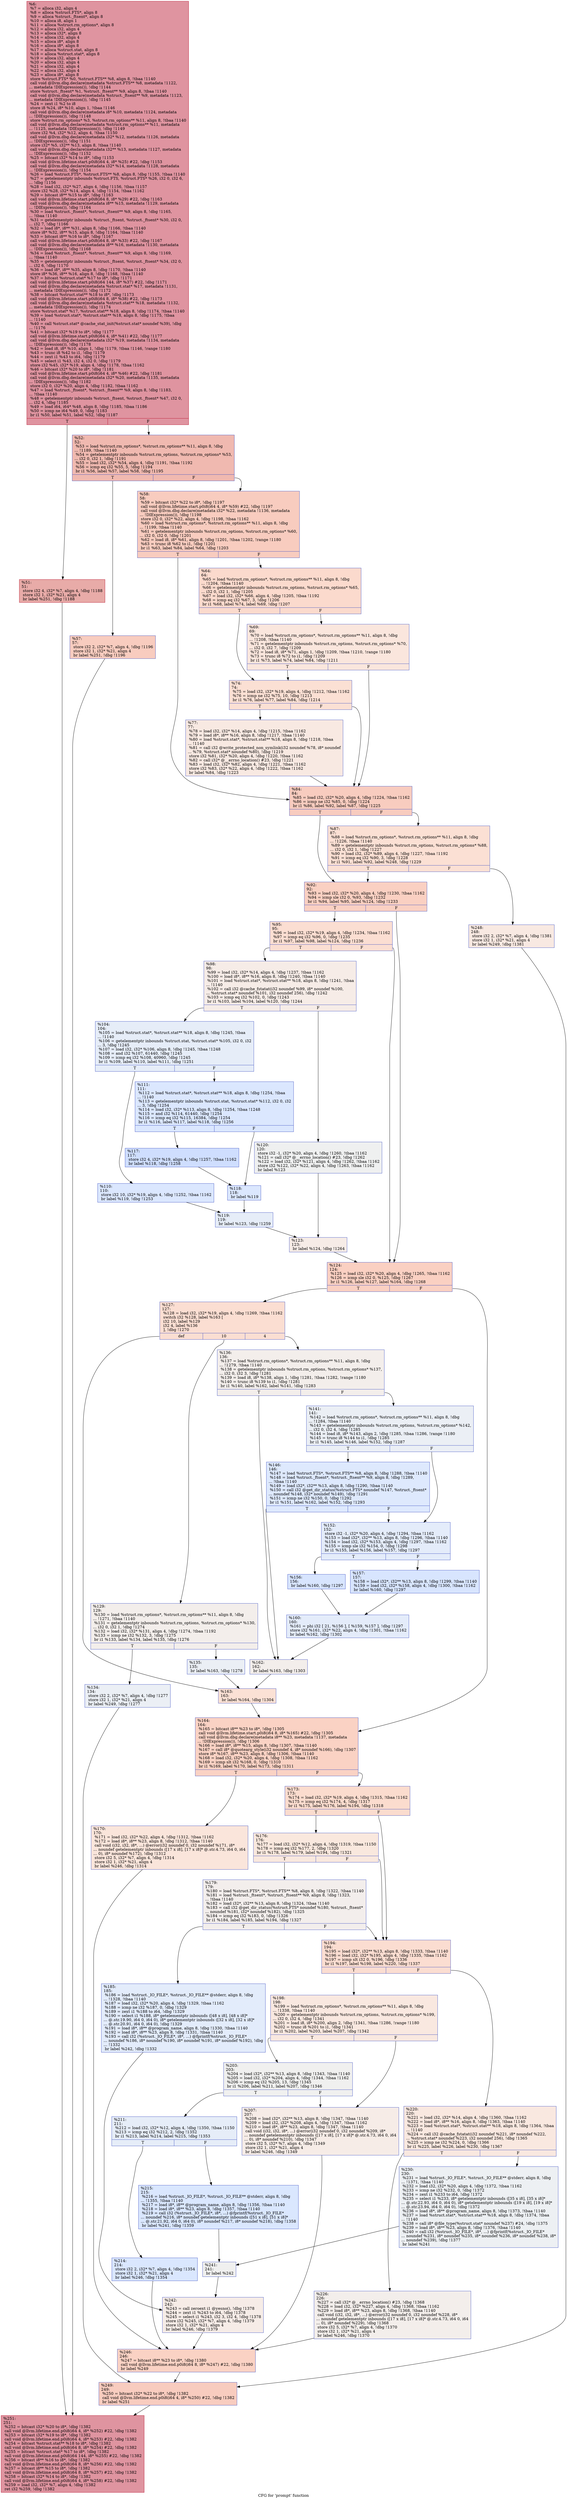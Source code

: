 digraph "CFG for 'prompt' function" {
	label="CFG for 'prompt' function";

	Node0x1ca18a0 [shape=record,color="#b70d28ff", style=filled, fillcolor="#b70d2870",label="{%6:\l  %7 = alloca i32, align 4\l  %8 = alloca %struct.FTS*, align 8\l  %9 = alloca %struct._ftsent*, align 8\l  %10 = alloca i8, align 1\l  %11 = alloca %struct.rm_options*, align 8\l  %12 = alloca i32, align 4\l  %13 = alloca i32*, align 8\l  %14 = alloca i32, align 4\l  %15 = alloca i8*, align 8\l  %16 = alloca i8*, align 8\l  %17 = alloca %struct.stat, align 8\l  %18 = alloca %struct.stat*, align 8\l  %19 = alloca i32, align 4\l  %20 = alloca i32, align 4\l  %21 = alloca i32, align 4\l  %22 = alloca i32, align 4\l  %23 = alloca i8*, align 8\l  store %struct.FTS* %0, %struct.FTS** %8, align 8, !tbaa !1140\l  call void @llvm.dbg.declare(metadata %struct.FTS** %8, metadata !1122,\l... metadata !DIExpression()), !dbg !1144\l  store %struct._ftsent* %1, %struct._ftsent** %9, align 8, !tbaa !1140\l  call void @llvm.dbg.declare(metadata %struct._ftsent** %9, metadata !1123,\l... metadata !DIExpression()), !dbg !1145\l  %24 = zext i1 %2 to i8\l  store i8 %24, i8* %10, align 1, !tbaa !1146\l  call void @llvm.dbg.declare(metadata i8* %10, metadata !1124, metadata\l... !DIExpression()), !dbg !1148\l  store %struct.rm_options* %3, %struct.rm_options** %11, align 8, !tbaa !1140\l  call void @llvm.dbg.declare(metadata %struct.rm_options** %11, metadata\l... !1125, metadata !DIExpression()), !dbg !1149\l  store i32 %4, i32* %12, align 4, !tbaa !1150\l  call void @llvm.dbg.declare(metadata i32* %12, metadata !1126, metadata\l... !DIExpression()), !dbg !1151\l  store i32* %5, i32** %13, align 8, !tbaa !1140\l  call void @llvm.dbg.declare(metadata i32** %13, metadata !1127, metadata\l... !DIExpression()), !dbg !1152\l  %25 = bitcast i32* %14 to i8*, !dbg !1153\l  call void @llvm.lifetime.start.p0i8(i64 4, i8* %25) #22, !dbg !1153\l  call void @llvm.dbg.declare(metadata i32* %14, metadata !1128, metadata\l... !DIExpression()), !dbg !1154\l  %26 = load %struct.FTS*, %struct.FTS** %8, align 8, !dbg !1155, !tbaa !1140\l  %27 = getelementptr inbounds %struct.FTS, %struct.FTS* %26, i32 0, i32 6,\l... !dbg !1156\l  %28 = load i32, i32* %27, align 4, !dbg !1156, !tbaa !1157\l  store i32 %28, i32* %14, align 4, !dbg !1154, !tbaa !1162\l  %29 = bitcast i8** %15 to i8*, !dbg !1163\l  call void @llvm.lifetime.start.p0i8(i64 8, i8* %29) #22, !dbg !1163\l  call void @llvm.dbg.declare(metadata i8** %15, metadata !1129, metadata\l... !DIExpression()), !dbg !1164\l  %30 = load %struct._ftsent*, %struct._ftsent** %9, align 8, !dbg !1165,\l... !tbaa !1140\l  %31 = getelementptr inbounds %struct._ftsent, %struct._ftsent* %30, i32 0,\l... i32 7, !dbg !1166\l  %32 = load i8*, i8** %31, align 8, !dbg !1166, !tbaa !1140\l  store i8* %32, i8** %15, align 8, !dbg !1164, !tbaa !1140\l  %33 = bitcast i8** %16 to i8*, !dbg !1167\l  call void @llvm.lifetime.start.p0i8(i64 8, i8* %33) #22, !dbg !1167\l  call void @llvm.dbg.declare(metadata i8** %16, metadata !1130, metadata\l... !DIExpression()), !dbg !1168\l  %34 = load %struct._ftsent*, %struct._ftsent** %9, align 8, !dbg !1169,\l... !tbaa !1140\l  %35 = getelementptr inbounds %struct._ftsent, %struct._ftsent* %34, i32 0,\l... i32 6, !dbg !1170\l  %36 = load i8*, i8** %35, align 8, !dbg !1170, !tbaa !1140\l  store i8* %36, i8** %16, align 8, !dbg !1168, !tbaa !1140\l  %37 = bitcast %struct.stat* %17 to i8*, !dbg !1171\l  call void @llvm.lifetime.start.p0i8(i64 144, i8* %37) #22, !dbg !1171\l  call void @llvm.dbg.declare(metadata %struct.stat* %17, metadata !1131,\l... metadata !DIExpression()), !dbg !1172\l  %38 = bitcast %struct.stat** %18 to i8*, !dbg !1173\l  call void @llvm.lifetime.start.p0i8(i64 8, i8* %38) #22, !dbg !1173\l  call void @llvm.dbg.declare(metadata %struct.stat** %18, metadata !1132,\l... metadata !DIExpression()), !dbg !1174\l  store %struct.stat* %17, %struct.stat** %18, align 8, !dbg !1174, !tbaa !1140\l  %39 = load %struct.stat*, %struct.stat** %18, align 8, !dbg !1175, !tbaa\l... !1140\l  %40 = call %struct.stat* @cache_stat_init(%struct.stat* noundef %39), !dbg\l... !1176\l  %41 = bitcast i32* %19 to i8*, !dbg !1177\l  call void @llvm.lifetime.start.p0i8(i64 4, i8* %41) #22, !dbg !1177\l  call void @llvm.dbg.declare(metadata i32* %19, metadata !1134, metadata\l... !DIExpression()), !dbg !1178\l  %42 = load i8, i8* %10, align 1, !dbg !1179, !tbaa !1146, !range !1180\l  %43 = trunc i8 %42 to i1, !dbg !1179\l  %44 = zext i1 %43 to i64, !dbg !1179\l  %45 = select i1 %43, i32 4, i32 0, !dbg !1179\l  store i32 %45, i32* %19, align 4, !dbg !1178, !tbaa !1162\l  %46 = bitcast i32* %20 to i8*, !dbg !1181\l  call void @llvm.lifetime.start.p0i8(i64 4, i8* %46) #22, !dbg !1181\l  call void @llvm.dbg.declare(metadata i32* %20, metadata !1135, metadata\l... !DIExpression()), !dbg !1182\l  store i32 0, i32* %20, align 4, !dbg !1182, !tbaa !1162\l  %47 = load %struct._ftsent*, %struct._ftsent** %9, align 8, !dbg !1183,\l... !tbaa !1140\l  %48 = getelementptr inbounds %struct._ftsent, %struct._ftsent* %47, i32 0,\l... i32 4, !dbg !1185\l  %49 = load i64, i64* %48, align 8, !dbg !1185, !tbaa !1186\l  %50 = icmp ne i64 %49, 0, !dbg !1183\l  br i1 %50, label %51, label %52, !dbg !1187\l|{<s0>T|<s1>F}}"];
	Node0x1ca18a0:s0 -> Node0x1ca18f0;
	Node0x1ca18a0:s1 -> Node0x1ca1940;
	Node0x1ca18f0 [shape=record,color="#b70d28ff", style=filled, fillcolor="#cc403a70",label="{%51:\l51:                                               \l  store i32 4, i32* %7, align 4, !dbg !1188\l  store i32 1, i32* %21, align 4\l  br label %251, !dbg !1188\l}"];
	Node0x1ca18f0 -> Node0x1ca2a70;
	Node0x1ca1940 [shape=record,color="#3d50c3ff", style=filled, fillcolor="#de614d70",label="{%52:\l52:                                               \l  %53 = load %struct.rm_options*, %struct.rm_options** %11, align 8, !dbg\l... !1189, !tbaa !1140\l  %54 = getelementptr inbounds %struct.rm_options, %struct.rm_options* %53,\l... i32 0, i32 1, !dbg !1191\l  %55 = load i32, i32* %54, align 4, !dbg !1191, !tbaa !1192\l  %56 = icmp eq i32 %55, 5, !dbg !1194\l  br i1 %56, label %57, label %58, !dbg !1195\l|{<s0>T|<s1>F}}"];
	Node0x1ca1940:s0 -> Node0x1ca1990;
	Node0x1ca1940:s1 -> Node0x1ca19e0;
	Node0x1ca1990 [shape=record,color="#3d50c3ff", style=filled, fillcolor="#f08b6e70",label="{%57:\l57:                                               \l  store i32 2, i32* %7, align 4, !dbg !1196\l  store i32 1, i32* %21, align 4\l  br label %251, !dbg !1196\l}"];
	Node0x1ca1990 -> Node0x1ca2a70;
	Node0x1ca19e0 [shape=record,color="#3d50c3ff", style=filled, fillcolor="#f08b6e70",label="{%58:\l58:                                               \l  %59 = bitcast i32* %22 to i8*, !dbg !1197\l  call void @llvm.lifetime.start.p0i8(i64 4, i8* %59) #22, !dbg !1197\l  call void @llvm.dbg.declare(metadata i32* %22, metadata !1136, metadata\l... !DIExpression()), !dbg !1198\l  store i32 0, i32* %22, align 4, !dbg !1198, !tbaa !1162\l  %60 = load %struct.rm_options*, %struct.rm_options** %11, align 8, !dbg\l... !1199, !tbaa !1140\l  %61 = getelementptr inbounds %struct.rm_options, %struct.rm_options* %60,\l... i32 0, i32 0, !dbg !1201\l  %62 = load i8, i8* %61, align 8, !dbg !1201, !tbaa !1202, !range !1180\l  %63 = trunc i8 %62 to i1, !dbg !1201\l  br i1 %63, label %84, label %64, !dbg !1203\l|{<s0>T|<s1>F}}"];
	Node0x1ca19e0:s0 -> Node0x1ca1b70;
	Node0x1ca19e0:s1 -> Node0x1ca1a30;
	Node0x1ca1a30 [shape=record,color="#3d50c3ff", style=filled, fillcolor="#f7ac8e70",label="{%64:\l64:                                               \l  %65 = load %struct.rm_options*, %struct.rm_options** %11, align 8, !dbg\l... !1204, !tbaa !1140\l  %66 = getelementptr inbounds %struct.rm_options, %struct.rm_options* %65,\l... i32 0, i32 1, !dbg !1205\l  %67 = load i32, i32* %66, align 4, !dbg !1205, !tbaa !1192\l  %68 = icmp eq i32 %67, 3, !dbg !1206\l  br i1 %68, label %74, label %69, !dbg !1207\l|{<s0>T|<s1>F}}"];
	Node0x1ca1a30:s0 -> Node0x1ca1ad0;
	Node0x1ca1a30:s1 -> Node0x1ca1a80;
	Node0x1ca1a80 [shape=record,color="#3d50c3ff", style=filled, fillcolor="#f3c7b170",label="{%69:\l69:                                               \l  %70 = load %struct.rm_options*, %struct.rm_options** %11, align 8, !dbg\l... !1208, !tbaa !1140\l  %71 = getelementptr inbounds %struct.rm_options, %struct.rm_options* %70,\l... i32 0, i32 7, !dbg !1209\l  %72 = load i8, i8* %71, align 1, !dbg !1209, !tbaa !1210, !range !1180\l  %73 = trunc i8 %72 to i1, !dbg !1209\l  br i1 %73, label %74, label %84, !dbg !1211\l|{<s0>T|<s1>F}}"];
	Node0x1ca1a80:s0 -> Node0x1ca1ad0;
	Node0x1ca1a80:s1 -> Node0x1ca1b70;
	Node0x1ca1ad0 [shape=record,color="#3d50c3ff", style=filled, fillcolor="#f7b99e70",label="{%74:\l74:                                               \l  %75 = load i32, i32* %19, align 4, !dbg !1212, !tbaa !1162\l  %76 = icmp ne i32 %75, 10, !dbg !1213\l  br i1 %76, label %77, label %84, !dbg !1214\l|{<s0>T|<s1>F}}"];
	Node0x1ca1ad0:s0 -> Node0x1ca1b20;
	Node0x1ca1ad0:s1 -> Node0x1ca1b70;
	Node0x1ca1b20 [shape=record,color="#3d50c3ff", style=filled, fillcolor="#efcebd70",label="{%77:\l77:                                               \l  %78 = load i32, i32* %14, align 4, !dbg !1215, !tbaa !1162\l  %79 = load i8*, i8** %16, align 8, !dbg !1217, !tbaa !1140\l  %80 = load %struct.stat*, %struct.stat** %18, align 8, !dbg !1218, !tbaa\l... !1140\l  %81 = call i32 @write_protected_non_symlink(i32 noundef %78, i8* noundef\l... %79, %struct.stat* noundef %80), !dbg !1219\l  store i32 %81, i32* %20, align 4, !dbg !1220, !tbaa !1162\l  %82 = call i32* @__errno_location() #23, !dbg !1221\l  %83 = load i32, i32* %82, align 4, !dbg !1221, !tbaa !1162\l  store i32 %83, i32* %22, align 4, !dbg !1222, !tbaa !1162\l  br label %84, !dbg !1223\l}"];
	Node0x1ca1b20 -> Node0x1ca1b70;
	Node0x1ca1b70 [shape=record,color="#3d50c3ff", style=filled, fillcolor="#f08b6e70",label="{%84:\l84:                                               \l  %85 = load i32, i32* %20, align 4, !dbg !1224, !tbaa !1162\l  %86 = icmp ne i32 %85, 0, !dbg !1224\l  br i1 %86, label %92, label %87, !dbg !1225\l|{<s0>T|<s1>F}}"];
	Node0x1ca1b70:s0 -> Node0x1ca1c10;
	Node0x1ca1b70:s1 -> Node0x1ca1bc0;
	Node0x1ca1bc0 [shape=record,color="#3d50c3ff", style=filled, fillcolor="#f7b99e70",label="{%87:\l87:                                               \l  %88 = load %struct.rm_options*, %struct.rm_options** %11, align 8, !dbg\l... !1226, !tbaa !1140\l  %89 = getelementptr inbounds %struct.rm_options, %struct.rm_options* %88,\l... i32 0, i32 1, !dbg !1227\l  %90 = load i32, i32* %89, align 4, !dbg !1227, !tbaa !1192\l  %91 = icmp eq i32 %90, 3, !dbg !1228\l  br i1 %91, label %92, label %248, !dbg !1229\l|{<s0>T|<s1>F}}"];
	Node0x1ca1bc0:s0 -> Node0x1ca1c10;
	Node0x1ca1bc0:s1 -> Node0x1ca29d0;
	Node0x1ca1c10 [shape=record,color="#3d50c3ff", style=filled, fillcolor="#f3947570",label="{%92:\l92:                                               \l  %93 = load i32, i32* %20, align 4, !dbg !1230, !tbaa !1162\l  %94 = icmp sle i32 0, %93, !dbg !1232\l  br i1 %94, label %95, label %124, !dbg !1233\l|{<s0>T|<s1>F}}"];
	Node0x1ca1c10:s0 -> Node0x1ca1c60;
	Node0x1ca1c10:s1 -> Node0x1ca1f80;
	Node0x1ca1c60 [shape=record,color="#3d50c3ff", style=filled, fillcolor="#f7b59970",label="{%95:\l95:                                               \l  %96 = load i32, i32* %19, align 4, !dbg !1234, !tbaa !1162\l  %97 = icmp eq i32 %96, 0, !dbg !1235\l  br i1 %97, label %98, label %124, !dbg !1236\l|{<s0>T|<s1>F}}"];
	Node0x1ca1c60:s0 -> Node0x1ca1cb0;
	Node0x1ca1c60:s1 -> Node0x1ca1f80;
	Node0x1ca1cb0 [shape=record,color="#3d50c3ff", style=filled, fillcolor="#ead5c970",label="{%98:\l98:                                               \l  %99 = load i32, i32* %14, align 4, !dbg !1237, !tbaa !1162\l  %100 = load i8*, i8** %16, align 8, !dbg !1240, !tbaa !1140\l  %101 = load %struct.stat*, %struct.stat** %18, align 8, !dbg !1241, !tbaa\l... !1140\l  %102 = call i32 @cache_fstatat(i32 noundef %99, i8* noundef %100,\l... %struct.stat* noundef %101, i32 noundef 256), !dbg !1242\l  %103 = icmp eq i32 %102, 0, !dbg !1243\l  br i1 %103, label %104, label %120, !dbg !1244\l|{<s0>T|<s1>F}}"];
	Node0x1ca1cb0:s0 -> Node0x1ca1d00;
	Node0x1ca1cb0:s1 -> Node0x1ca1ee0;
	Node0x1ca1d00 [shape=record,color="#3d50c3ff", style=filled, fillcolor="#c7d7f070",label="{%104:\l104:                                              \l  %105 = load %struct.stat*, %struct.stat** %18, align 8, !dbg !1245, !tbaa\l... !1140\l  %106 = getelementptr inbounds %struct.stat, %struct.stat* %105, i32 0, i32\l... 3, !dbg !1245\l  %107 = load i32, i32* %106, align 8, !dbg !1245, !tbaa !1248\l  %108 = and i32 %107, 61440, !dbg !1245\l  %109 = icmp eq i32 %108, 40960, !dbg !1245\l  br i1 %109, label %110, label %111, !dbg !1251\l|{<s0>T|<s1>F}}"];
	Node0x1ca1d00:s0 -> Node0x1ca1d50;
	Node0x1ca1d00:s1 -> Node0x1ca1da0;
	Node0x1ca1d50 [shape=record,color="#3d50c3ff", style=filled, fillcolor="#aec9fc70",label="{%110:\l110:                                              \l  store i32 10, i32* %19, align 4, !dbg !1252, !tbaa !1162\l  br label %119, !dbg !1253\l}"];
	Node0x1ca1d50 -> Node0x1ca1e90;
	Node0x1ca1da0 [shape=record,color="#3d50c3ff", style=filled, fillcolor="#aec9fc70",label="{%111:\l111:                                              \l  %112 = load %struct.stat*, %struct.stat** %18, align 8, !dbg !1254, !tbaa\l... !1140\l  %113 = getelementptr inbounds %struct.stat, %struct.stat* %112, i32 0, i32\l... 3, !dbg !1254\l  %114 = load i32, i32* %113, align 8, !dbg !1254, !tbaa !1248\l  %115 = and i32 %114, 61440, !dbg !1254\l  %116 = icmp eq i32 %115, 16384, !dbg !1254\l  br i1 %116, label %117, label %118, !dbg !1256\l|{<s0>T|<s1>F}}"];
	Node0x1ca1da0:s0 -> Node0x1ca1df0;
	Node0x1ca1da0:s1 -> Node0x1ca1e40;
	Node0x1ca1df0 [shape=record,color="#3d50c3ff", style=filled, fillcolor="#93b5fe70",label="{%117:\l117:                                              \l  store i32 4, i32* %19, align 4, !dbg !1257, !tbaa !1162\l  br label %118, !dbg !1258\l}"];
	Node0x1ca1df0 -> Node0x1ca1e40;
	Node0x1ca1e40 [shape=record,color="#3d50c3ff", style=filled, fillcolor="#aec9fc70",label="{%118:\l118:                                              \l  br label %119\l}"];
	Node0x1ca1e40 -> Node0x1ca1e90;
	Node0x1ca1e90 [shape=record,color="#3d50c3ff", style=filled, fillcolor="#c7d7f070",label="{%119:\l119:                                              \l  br label %123, !dbg !1259\l}"];
	Node0x1ca1e90 -> Node0x1ca1f30;
	Node0x1ca1ee0 [shape=record,color="#3d50c3ff", style=filled, fillcolor="#dbdcde70",label="{%120:\l120:                                              \l  store i32 -1, i32* %20, align 4, !dbg !1260, !tbaa !1162\l  %121 = call i32* @__errno_location() #23, !dbg !1262\l  %122 = load i32, i32* %121, align 4, !dbg !1262, !tbaa !1162\l  store i32 %122, i32* %22, align 4, !dbg !1263, !tbaa !1162\l  br label %123\l}"];
	Node0x1ca1ee0 -> Node0x1ca1f30;
	Node0x1ca1f30 [shape=record,color="#3d50c3ff", style=filled, fillcolor="#ead5c970",label="{%123:\l123:                                              \l  br label %124, !dbg !1264\l}"];
	Node0x1ca1f30 -> Node0x1ca1f80;
	Node0x1ca1f80 [shape=record,color="#3d50c3ff", style=filled, fillcolor="#f3947570",label="{%124:\l124:                                              \l  %125 = load i32, i32* %20, align 4, !dbg !1265, !tbaa !1162\l  %126 = icmp sle i32 0, %125, !dbg !1267\l  br i1 %126, label %127, label %164, !dbg !1268\l|{<s0>T|<s1>F}}"];
	Node0x1ca1f80:s0 -> Node0x1ca1fd0;
	Node0x1ca1f80:s1 -> Node0x1ca23e0;
	Node0x1ca1fd0 [shape=record,color="#3d50c3ff", style=filled, fillcolor="#f7b59970",label="{%127:\l127:                                              \l  %128 = load i32, i32* %19, align 4, !dbg !1269, !tbaa !1162\l  switch i32 %128, label %163 [\l    i32 10, label %129\l    i32 4, label %136\l  ], !dbg !1270\l|{<s0>def|<s1>10|<s2>4}}"];
	Node0x1ca1fd0:s0 -> Node0x1ca2390;
	Node0x1ca1fd0:s1 -> Node0x1ca2020;
	Node0x1ca1fd0:s2 -> Node0x1ca2110;
	Node0x1ca2020 [shape=record,color="#3d50c3ff", style=filled, fillcolor="#e5d8d170",label="{%129:\l129:                                              \l  %130 = load %struct.rm_options*, %struct.rm_options** %11, align 8, !dbg\l... !1271, !tbaa !1140\l  %131 = getelementptr inbounds %struct.rm_options, %struct.rm_options* %130,\l... i32 0, i32 1, !dbg !1274\l  %132 = load i32, i32* %131, align 4, !dbg !1274, !tbaa !1192\l  %133 = icmp ne i32 %132, 3, !dbg !1275\l  br i1 %133, label %134, label %135, !dbg !1276\l|{<s0>T|<s1>F}}"];
	Node0x1ca2020:s0 -> Node0x1ca2070;
	Node0x1ca2020:s1 -> Node0x1ca20c0;
	Node0x1ca2070 [shape=record,color="#3d50c3ff", style=filled, fillcolor="#d1dae970",label="{%134:\l134:                                              \l  store i32 2, i32* %7, align 4, !dbg !1277\l  store i32 1, i32* %21, align 4\l  br label %249, !dbg !1277\l}"];
	Node0x1ca2070 -> Node0x1ca2a20;
	Node0x1ca20c0 [shape=record,color="#3d50c3ff", style=filled, fillcolor="#d1dae970",label="{%135:\l135:                                              \l  br label %163, !dbg !1278\l}"];
	Node0x1ca20c0 -> Node0x1ca2390;
	Node0x1ca2110 [shape=record,color="#3d50c3ff", style=filled, fillcolor="#e5d8d170",label="{%136:\l136:                                              \l  %137 = load %struct.rm_options*, %struct.rm_options** %11, align 8, !dbg\l... !1279, !tbaa !1140\l  %138 = getelementptr inbounds %struct.rm_options, %struct.rm_options* %137,\l... i32 0, i32 3, !dbg !1281\l  %139 = load i8, i8* %138, align 1, !dbg !1281, !tbaa !1282, !range !1180\l  %140 = trunc i8 %139 to i1, !dbg !1281\l  br i1 %140, label %162, label %141, !dbg !1283\l|{<s0>T|<s1>F}}"];
	Node0x1ca2110:s0 -> Node0x1ca2340;
	Node0x1ca2110:s1 -> Node0x1ca2160;
	Node0x1ca2160 [shape=record,color="#3d50c3ff", style=filled, fillcolor="#d1dae970",label="{%141:\l141:                                              \l  %142 = load %struct.rm_options*, %struct.rm_options** %11, align 8, !dbg\l... !1284, !tbaa !1140\l  %143 = getelementptr inbounds %struct.rm_options, %struct.rm_options* %142,\l... i32 0, i32 4, !dbg !1285\l  %144 = load i8, i8* %143, align 2, !dbg !1285, !tbaa !1286, !range !1180\l  %145 = trunc i8 %144 to i1, !dbg !1285\l  br i1 %145, label %146, label %152, !dbg !1287\l|{<s0>T|<s1>F}}"];
	Node0x1ca2160:s0 -> Node0x1ca21b0;
	Node0x1ca2160:s1 -> Node0x1ca2200;
	Node0x1ca21b0 [shape=record,color="#3d50c3ff", style=filled, fillcolor="#b5cdfa70",label="{%146:\l146:                                              \l  %147 = load %struct.FTS*, %struct.FTS** %8, align 8, !dbg !1288, !tbaa !1140\l  %148 = load %struct._ftsent*, %struct._ftsent** %9, align 8, !dbg !1289,\l... !tbaa !1140\l  %149 = load i32*, i32** %13, align 8, !dbg !1290, !tbaa !1140\l  %150 = call i32 @get_dir_status(%struct.FTS* noundef %147, %struct._ftsent*\l... noundef %148, i32* noundef %149), !dbg !1291\l  %151 = icmp ne i32 %150, 0, !dbg !1292\l  br i1 %151, label %162, label %152, !dbg !1293\l|{<s0>T|<s1>F}}"];
	Node0x1ca21b0:s0 -> Node0x1ca2340;
	Node0x1ca21b0:s1 -> Node0x1ca2200;
	Node0x1ca2200 [shape=record,color="#3d50c3ff", style=filled, fillcolor="#c1d4f470",label="{%152:\l152:                                              \l  store i32 -1, i32* %20, align 4, !dbg !1294, !tbaa !1162\l  %153 = load i32*, i32** %13, align 8, !dbg !1296, !tbaa !1140\l  %154 = load i32, i32* %153, align 4, !dbg !1297, !tbaa !1162\l  %155 = icmp sle i32 %154, 0, !dbg !1298\l  br i1 %155, label %156, label %157, !dbg !1297\l|{<s0>T|<s1>F}}"];
	Node0x1ca2200:s0 -> Node0x1ca2250;
	Node0x1ca2200:s1 -> Node0x1ca22a0;
	Node0x1ca2250 [shape=record,color="#3d50c3ff", style=filled, fillcolor="#a7c5fe70",label="{%156:\l156:                                              \l  br label %160, !dbg !1297\l}"];
	Node0x1ca2250 -> Node0x1ca22f0;
	Node0x1ca22a0 [shape=record,color="#3d50c3ff", style=filled, fillcolor="#a7c5fe70",label="{%157:\l157:                                              \l  %158 = load i32*, i32** %13, align 8, !dbg !1299, !tbaa !1140\l  %159 = load i32, i32* %158, align 4, !dbg !1300, !tbaa !1162\l  br label %160, !dbg !1297\l}"];
	Node0x1ca22a0 -> Node0x1ca22f0;
	Node0x1ca22f0 [shape=record,color="#3d50c3ff", style=filled, fillcolor="#c1d4f470",label="{%160:\l160:                                              \l  %161 = phi i32 [ 21, %156 ], [ %159, %157 ], !dbg !1297\l  store i32 %161, i32* %22, align 4, !dbg !1301, !tbaa !1162\l  br label %162, !dbg !1302\l}"];
	Node0x1ca22f0 -> Node0x1ca2340;
	Node0x1ca2340 [shape=record,color="#3d50c3ff", style=filled, fillcolor="#e5d8d170",label="{%162:\l162:                                              \l  br label %163, !dbg !1303\l}"];
	Node0x1ca2340 -> Node0x1ca2390;
	Node0x1ca2390 [shape=record,color="#3d50c3ff", style=filled, fillcolor="#f7bca170",label="{%163:\l163:                                              \l  br label %164, !dbg !1304\l}"];
	Node0x1ca2390 -> Node0x1ca23e0;
	Node0x1ca23e0 [shape=record,color="#3d50c3ff", style=filled, fillcolor="#f4987a70",label="{%164:\l164:                                              \l  %165 = bitcast i8** %23 to i8*, !dbg !1305\l  call void @llvm.lifetime.start.p0i8(i64 8, i8* %165) #22, !dbg !1305\l  call void @llvm.dbg.declare(metadata i8** %23, metadata !1137, metadata\l... !DIExpression()), !dbg !1306\l  %166 = load i8*, i8** %15, align 8, !dbg !1307, !tbaa !1140\l  %167 = call i8* @quotearg_style(i32 noundef 4, i8* noundef %166), !dbg !1307\l  store i8* %167, i8** %23, align 8, !dbg !1306, !tbaa !1140\l  %168 = load i32, i32* %20, align 4, !dbg !1308, !tbaa !1162\l  %169 = icmp slt i32 %168, 0, !dbg !1310\l  br i1 %169, label %170, label %173, !dbg !1311\l|{<s0>T|<s1>F}}"];
	Node0x1ca23e0:s0 -> Node0x1ca2430;
	Node0x1ca23e0:s1 -> Node0x1ca2480;
	Node0x1ca2430 [shape=record,color="#3d50c3ff", style=filled, fillcolor="#f4c5ad70",label="{%170:\l170:                                              \l  %171 = load i32, i32* %22, align 4, !dbg !1312, !tbaa !1162\l  %172 = load i8*, i8** %23, align 8, !dbg !1312, !tbaa !1140\l  call void (i32, i32, i8*, ...) @error(i32 noundef 0, i32 noundef %171, i8*\l... noundef getelementptr inbounds ([17 x i8], [17 x i8]* @.str.4.73, i64 0, i64\l... 0), i8* noundef %172), !dbg !1312\l  store i32 5, i32* %7, align 4, !dbg !1314\l  store i32 1, i32* %21, align 4\l  br label %246, !dbg !1314\l}"];
	Node0x1ca2430 -> Node0x1ca2980;
	Node0x1ca2480 [shape=record,color="#3d50c3ff", style=filled, fillcolor="#f7af9170",label="{%173:\l173:                                              \l  %174 = load i32, i32* %19, align 4, !dbg !1315, !tbaa !1162\l  %175 = icmp eq i32 %174, 4, !dbg !1317\l  br i1 %175, label %176, label %194, !dbg !1318\l|{<s0>T|<s1>F}}"];
	Node0x1ca2480:s0 -> Node0x1ca24d0;
	Node0x1ca2480:s1 -> Node0x1ca25c0;
	Node0x1ca24d0 [shape=record,color="#3d50c3ff", style=filled, fillcolor="#f2cab570",label="{%176:\l176:                                              \l  %177 = load i32, i32* %12, align 4, !dbg !1319, !tbaa !1150\l  %178 = icmp eq i32 %177, 2, !dbg !1320\l  br i1 %178, label %179, label %194, !dbg !1321\l|{<s0>T|<s1>F}}"];
	Node0x1ca24d0:s0 -> Node0x1ca2520;
	Node0x1ca24d0:s1 -> Node0x1ca25c0;
	Node0x1ca2520 [shape=record,color="#3d50c3ff", style=filled, fillcolor="#e3d9d370",label="{%179:\l179:                                              \l  %180 = load %struct.FTS*, %struct.FTS** %8, align 8, !dbg !1322, !tbaa !1140\l  %181 = load %struct._ftsent*, %struct._ftsent** %9, align 8, !dbg !1323,\l... !tbaa !1140\l  %182 = load i32*, i32** %13, align 8, !dbg !1324, !tbaa !1140\l  %183 = call i32 @get_dir_status(%struct.FTS* noundef %180, %struct._ftsent*\l... noundef %181, i32* noundef %182), !dbg !1325\l  %184 = icmp eq i32 %183, 0, !dbg !1326\l  br i1 %184, label %185, label %194, !dbg !1327\l|{<s0>T|<s1>F}}"];
	Node0x1ca2520:s0 -> Node0x1ca2570;
	Node0x1ca2520:s1 -> Node0x1ca25c0;
	Node0x1ca2570 [shape=record,color="#3d50c3ff", style=filled, fillcolor="#bfd3f670",label="{%185:\l185:                                              \l  %186 = load %struct._IO_FILE*, %struct._IO_FILE** @stderr, align 8, !dbg\l... !1328, !tbaa !1140\l  %187 = load i32, i32* %20, align 4, !dbg !1329, !tbaa !1162\l  %188 = icmp ne i32 %187, 0, !dbg !1329\l  %189 = zext i1 %188 to i64, !dbg !1329\l  %190 = select i1 %188, i8* getelementptr inbounds ([48 x i8], [48 x i8]*\l... @.str.19.90, i64 0, i64 0), i8* getelementptr inbounds ([32 x i8], [32 x i8]*\l... @.str.20.91, i64 0, i64 0), !dbg !1329\l  %191 = load i8*, i8** @program_name, align 8, !dbg !1330, !tbaa !1140\l  %192 = load i8*, i8** %23, align 8, !dbg !1331, !tbaa !1140\l  %193 = call i32 (%struct._IO_FILE*, i8*, ...) @fprintf(%struct._IO_FILE*\l... noundef %186, i8* noundef %190, i8* noundef %191, i8* noundef %192), !dbg\l... !1332\l  br label %242, !dbg !1332\l}"];
	Node0x1ca2570 -> Node0x1ca2930;
	Node0x1ca25c0 [shape=record,color="#3d50c3ff", style=filled, fillcolor="#f7b39670",label="{%194:\l194:                                              \l  %195 = load i32*, i32** %13, align 8, !dbg !1333, !tbaa !1140\l  %196 = load i32, i32* %195, align 4, !dbg !1335, !tbaa !1162\l  %197 = icmp slt i32 0, %196, !dbg !1336\l  br i1 %197, label %198, label %220, !dbg !1337\l|{<s0>T|<s1>F}}"];
	Node0x1ca25c0:s0 -> Node0x1ca2610;
	Node0x1ca25c0:s1 -> Node0x1ca27f0;
	Node0x1ca2610 [shape=record,color="#3d50c3ff", style=filled, fillcolor="#f1ccb870",label="{%198:\l198:                                              \l  %199 = load %struct.rm_options*, %struct.rm_options** %11, align 8, !dbg\l... !1338, !tbaa !1140\l  %200 = getelementptr inbounds %struct.rm_options, %struct.rm_options* %199,\l... i32 0, i32 4, !dbg !1341\l  %201 = load i8, i8* %200, align 2, !dbg !1341, !tbaa !1286, !range !1180\l  %202 = trunc i8 %201 to i1, !dbg !1341\l  br i1 %202, label %203, label %207, !dbg !1342\l|{<s0>T|<s1>F}}"];
	Node0x1ca2610:s0 -> Node0x1ca2660;
	Node0x1ca2610:s1 -> Node0x1ca26b0;
	Node0x1ca2660 [shape=record,color="#3d50c3ff", style=filled, fillcolor="#dedcdb70",label="{%203:\l203:                                              \l  %204 = load i32*, i32** %13, align 8, !dbg !1343, !tbaa !1140\l  %205 = load i32, i32* %204, align 4, !dbg !1344, !tbaa !1162\l  %206 = icmp eq i32 %205, 13, !dbg !1345\l  br i1 %206, label %211, label %207, !dbg !1346\l|{<s0>T|<s1>F}}"];
	Node0x1ca2660:s0 -> Node0x1ca2700;
	Node0x1ca2660:s1 -> Node0x1ca26b0;
	Node0x1ca26b0 [shape=record,color="#3d50c3ff", style=filled, fillcolor="#ead5c970",label="{%207:\l207:                                              \l  %208 = load i32*, i32** %13, align 8, !dbg !1347, !tbaa !1140\l  %209 = load i32, i32* %208, align 4, !dbg !1347, !tbaa !1162\l  %210 = load i8*, i8** %23, align 8, !dbg !1347, !tbaa !1140\l  call void (i32, i32, i8*, ...) @error(i32 noundef 0, i32 noundef %209, i8*\l... noundef getelementptr inbounds ([17 x i8], [17 x i8]* @.str.4.73, i64 0, i64\l... 0), i8* noundef %210), !dbg !1347\l  store i32 5, i32* %7, align 4, !dbg !1349\l  store i32 1, i32* %21, align 4\l  br label %246, !dbg !1349\l}"];
	Node0x1ca26b0 -> Node0x1ca2980;
	Node0x1ca2700 [shape=record,color="#3d50c3ff", style=filled, fillcolor="#c7d7f070",label="{%211:\l211:                                              \l  %212 = load i32, i32* %12, align 4, !dbg !1350, !tbaa !1150\l  %213 = icmp eq i32 %212, 2, !dbg !1352\l  br i1 %213, label %214, label %215, !dbg !1353\l|{<s0>T|<s1>F}}"];
	Node0x1ca2700:s0 -> Node0x1ca2750;
	Node0x1ca2700:s1 -> Node0x1ca27a0;
	Node0x1ca2750 [shape=record,color="#3d50c3ff", style=filled, fillcolor="#abc8fd70",label="{%214:\l214:                                              \l  store i32 2, i32* %7, align 4, !dbg !1354\l  store i32 1, i32* %21, align 4\l  br label %246, !dbg !1354\l}"];
	Node0x1ca2750 -> Node0x1ca2980;
	Node0x1ca27a0 [shape=record,color="#3d50c3ff", style=filled, fillcolor="#abc8fd70",label="{%215:\l215:                                              \l  %216 = load %struct._IO_FILE*, %struct._IO_FILE** @stderr, align 8, !dbg\l... !1355, !tbaa !1140\l  %217 = load i8*, i8** @program_name, align 8, !dbg !1356, !tbaa !1140\l  %218 = load i8*, i8** %23, align 8, !dbg !1357, !tbaa !1140\l  %219 = call i32 (%struct._IO_FILE*, i8*, ...) @fprintf(%struct._IO_FILE*\l... noundef %216, i8* noundef getelementptr inbounds ([51 x i8], [51 x i8]*\l... @.str.21.92, i64 0, i64 0), i8* noundef %217, i8* noundef %218), !dbg !1358\l  br label %241, !dbg !1359\l}"];
	Node0x1ca27a0 -> Node0x1ca28e0;
	Node0x1ca27f0 [shape=record,color="#3d50c3ff", style=filled, fillcolor="#f1ccb870",label="{%220:\l220:                                              \l  %221 = load i32, i32* %14, align 4, !dbg !1360, !tbaa !1162\l  %222 = load i8*, i8** %16, align 8, !dbg !1363, !tbaa !1140\l  %223 = load %struct.stat*, %struct.stat** %18, align 8, !dbg !1364, !tbaa\l... !1140\l  %224 = call i32 @cache_fstatat(i32 noundef %221, i8* noundef %222,\l... %struct.stat* noundef %223, i32 noundef 256), !dbg !1365\l  %225 = icmp ne i32 %224, 0, !dbg !1366\l  br i1 %225, label %226, label %230, !dbg !1367\l|{<s0>T|<s1>F}}"];
	Node0x1ca27f0:s0 -> Node0x1ca2840;
	Node0x1ca27f0:s1 -> Node0x1ca2890;
	Node0x1ca2840 [shape=record,color="#3d50c3ff", style=filled, fillcolor="#e5d8d170",label="{%226:\l226:                                              \l  %227 = call i32* @__errno_location() #23, !dbg !1368\l  %228 = load i32, i32* %227, align 4, !dbg !1368, !tbaa !1162\l  %229 = load i8*, i8** %23, align 8, !dbg !1368, !tbaa !1140\l  call void (i32, i32, i8*, ...) @error(i32 noundef 0, i32 noundef %228, i8*\l... noundef getelementptr inbounds ([17 x i8], [17 x i8]* @.str.4.73, i64 0, i64\l... 0), i8* noundef %229), !dbg !1368\l  store i32 5, i32* %7, align 4, !dbg !1370\l  store i32 1, i32* %21, align 4\l  br label %246, !dbg !1370\l}"];
	Node0x1ca2840 -> Node0x1ca2980;
	Node0x1ca2890 [shape=record,color="#3d50c3ff", style=filled, fillcolor="#d6dce470",label="{%230:\l230:                                              \l  %231 = load %struct._IO_FILE*, %struct._IO_FILE** @stderr, align 8, !dbg\l... !1371, !tbaa !1140\l  %232 = load i32, i32* %20, align 4, !dbg !1372, !tbaa !1162\l  %233 = icmp ne i32 %232, 0, !dbg !1372\l  %234 = zext i1 %233 to i64, !dbg !1372\l  %235 = select i1 %233, i8* getelementptr inbounds ([35 x i8], [35 x i8]*\l... @.str.22.93, i64 0, i64 0), i8* getelementptr inbounds ([19 x i8], [19 x i8]*\l... @.str.23.94, i64 0, i64 0), !dbg !1372\l  %236 = load i8*, i8** @program_name, align 8, !dbg !1373, !tbaa !1140\l  %237 = load %struct.stat*, %struct.stat** %18, align 8, !dbg !1374, !tbaa\l... !1140\l  %238 = call i8* @file_type(%struct.stat* noundef %237) #24, !dbg !1375\l  %239 = load i8*, i8** %23, align 8, !dbg !1376, !tbaa !1140\l  %240 = call i32 (%struct._IO_FILE*, i8*, ...) @fprintf(%struct._IO_FILE*\l... noundef %231, i8* noundef %235, i8* noundef %236, i8* noundef %238, i8*\l... noundef %239), !dbg !1377\l  br label %241\l}"];
	Node0x1ca2890 -> Node0x1ca28e0;
	Node0x1ca28e0 [shape=record,color="#3d50c3ff", style=filled, fillcolor="#dedcdb70",label="{%241:\l241:                                              \l  br label %242\l}"];
	Node0x1ca28e0 -> Node0x1ca2930;
	Node0x1ca2930 [shape=record,color="#3d50c3ff", style=filled, fillcolor="#ead5c970",label="{%242:\l242:                                              \l  %243 = call zeroext i1 @yesno(), !dbg !1378\l  %244 = zext i1 %243 to i64, !dbg !1378\l  %245 = select i1 %243, i32 3, i32 4, !dbg !1378\l  store i32 %245, i32* %7, align 4, !dbg !1379\l  store i32 1, i32* %21, align 4\l  br label %246, !dbg !1379\l}"];
	Node0x1ca2930 -> Node0x1ca2980;
	Node0x1ca2980 [shape=record,color="#3d50c3ff", style=filled, fillcolor="#f4987a70",label="{%246:\l246:                                              \l  %247 = bitcast i8** %23 to i8*, !dbg !1380\l  call void @llvm.lifetime.end.p0i8(i64 8, i8* %247) #22, !dbg !1380\l  br label %249\l}"];
	Node0x1ca2980 -> Node0x1ca2a20;
	Node0x1ca29d0 [shape=record,color="#3d50c3ff", style=filled, fillcolor="#efcebd70",label="{%248:\l248:                                              \l  store i32 2, i32* %7, align 4, !dbg !1381\l  store i32 1, i32* %21, align 4\l  br label %249, !dbg !1381\l}"];
	Node0x1ca29d0 -> Node0x1ca2a20;
	Node0x1ca2a20 [shape=record,color="#3d50c3ff", style=filled, fillcolor="#f08b6e70",label="{%249:\l249:                                              \l  %250 = bitcast i32* %22 to i8*, !dbg !1382\l  call void @llvm.lifetime.end.p0i8(i64 4, i8* %250) #22, !dbg !1382\l  br label %251\l}"];
	Node0x1ca2a20 -> Node0x1ca2a70;
	Node0x1ca2a70 [shape=record,color="#b70d28ff", style=filled, fillcolor="#b70d2870",label="{%251:\l251:                                              \l  %252 = bitcast i32* %20 to i8*, !dbg !1382\l  call void @llvm.lifetime.end.p0i8(i64 4, i8* %252) #22, !dbg !1382\l  %253 = bitcast i32* %19 to i8*, !dbg !1382\l  call void @llvm.lifetime.end.p0i8(i64 4, i8* %253) #22, !dbg !1382\l  %254 = bitcast %struct.stat** %18 to i8*, !dbg !1382\l  call void @llvm.lifetime.end.p0i8(i64 8, i8* %254) #22, !dbg !1382\l  %255 = bitcast %struct.stat* %17 to i8*, !dbg !1382\l  call void @llvm.lifetime.end.p0i8(i64 144, i8* %255) #22, !dbg !1382\l  %256 = bitcast i8** %16 to i8*, !dbg !1382\l  call void @llvm.lifetime.end.p0i8(i64 8, i8* %256) #22, !dbg !1382\l  %257 = bitcast i8** %15 to i8*, !dbg !1382\l  call void @llvm.lifetime.end.p0i8(i64 8, i8* %257) #22, !dbg !1382\l  %258 = bitcast i32* %14 to i8*, !dbg !1382\l  call void @llvm.lifetime.end.p0i8(i64 4, i8* %258) #22, !dbg !1382\l  %259 = load i32, i32* %7, align 4, !dbg !1382\l  ret i32 %259, !dbg !1382\l}"];
}
